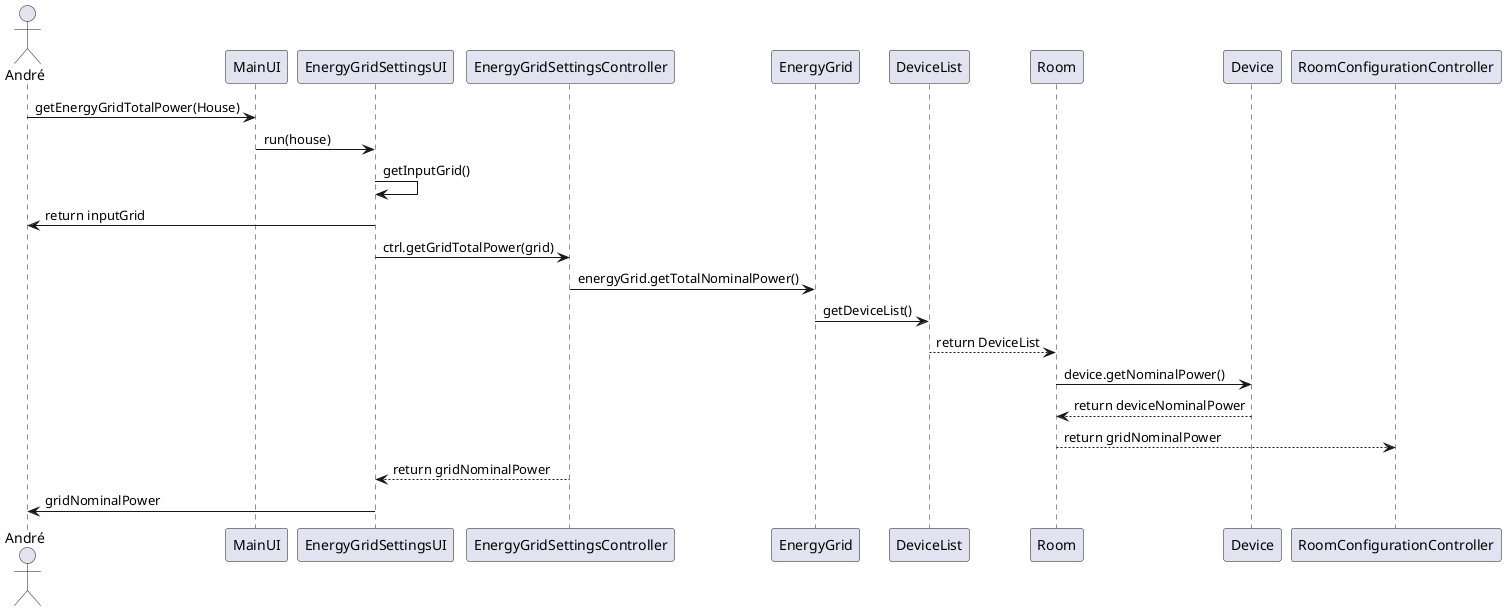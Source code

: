 @startuml

actor André
André -> MainUI: getEnergyGridTotalPower(House)
MainUI -> EnergyGridSettingsUI: run(house)
EnergyGridSettingsUI -> EnergyGridSettingsUI: getInputGrid()

André <- EnergyGridSettingsUI: return inputGrid
EnergyGridSettingsUI -> EnergyGridSettingsController: ctrl.getGridTotalPower(grid)
EnergyGridSettingsController -> EnergyGrid: energyGrid.getTotalNominalPower()
EnergyGrid -> DeviceList: getDeviceList()
DeviceList --> Room: return DeviceList
Room -> Device: device.getNominalPower()
Device --> Room: return deviceNominalPower
Room --> RoomConfigurationController: return gridNominalPower
EnergyGridSettingsController --> EnergyGridSettingsUI: return gridNominalPower
EnergyGridSettingsUI -> André: gridNominalPower

@endumlΩ